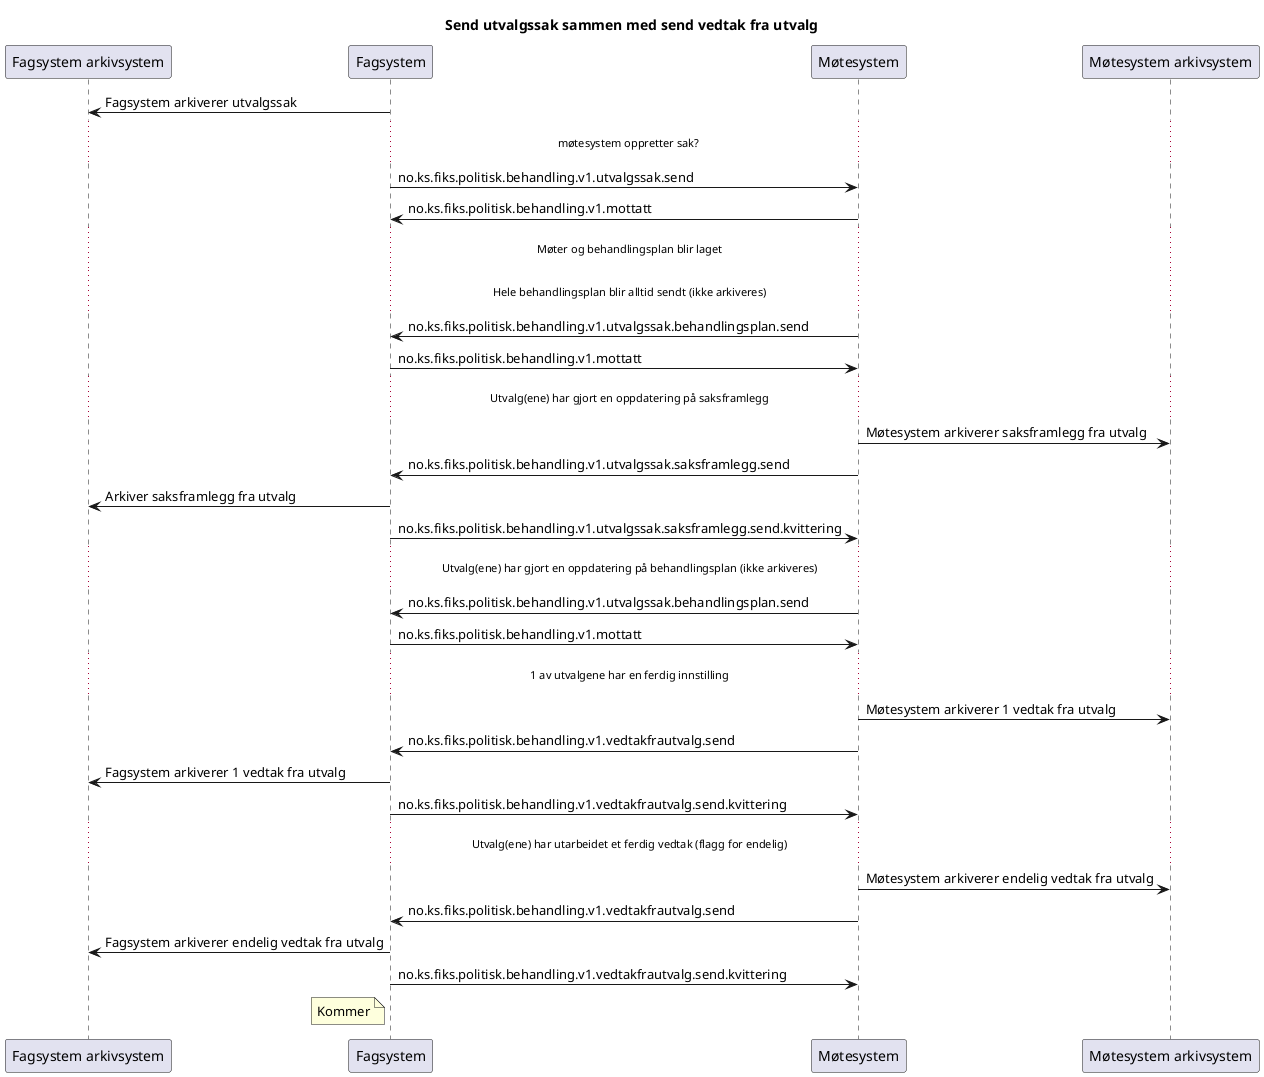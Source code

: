 @startuml
title "Send utvalgssak sammen med send vedtak fra utvalg"


participant Arkivsystem as "Fagsystem arkivsystem"
participant Fagsystem as "Fagsystem"
participant Møtesystem as "Møtesystem"
participant Arkivsystem2 as "Møtesystem arkivsystem"

Fagsystem -> Arkivsystem : Fagsystem arkiverer utvalgssak

...møtesystem oppretter sak? ...

Fagsystem -> Møtesystem : no.ks.fiks.politisk.behandling.v1.utvalgssak.send
Fagsystem <- Møtesystem : no.ks.fiks.politisk.behandling.v1.mottatt

...Møter og behandlingsplan blir laget...
...Hele behandlingsplan blir alltid sendt (ikke arkiveres)...

Fagsystem <- Møtesystem : no.ks.fiks.politisk.behandling.v1.utvalgssak.behandlingsplan.send
Fagsystem -> Møtesystem : no.ks.fiks.politisk.behandling.v1.mottatt


...Utvalg(ene) har gjort en oppdatering på saksframlegg...

Møtesystem -> Arkivsystem2 : Møtesystem arkiverer saksframlegg fra utvalg
Fagsystem <- Møtesystem : no.ks.fiks.politisk.behandling.v1.utvalgssak.saksframlegg.send
Fagsystem -> Arkivsystem : Arkiver saksframlegg fra utvalg
Fagsystem -> Møtesystem : no.ks.fiks.politisk.behandling.v1.utvalgssak.saksframlegg.send.kvittering


...Utvalg(ene) har gjort en oppdatering på behandlingsplan (ikke arkiveres)...

Fagsystem <- Møtesystem : no.ks.fiks.politisk.behandling.v1.utvalgssak.behandlingsplan.send
Fagsystem -> Møtesystem : no.ks.fiks.politisk.behandling.v1.mottatt




...1 av utvalgene har en ferdig innstilling...

Møtesystem -> Arkivsystem2 : Møtesystem arkiverer 1 vedtak fra utvalg
Møtesystem -> Fagsystem : no.ks.fiks.politisk.behandling.v1.vedtakfrautvalg.send
Fagsystem -> Arkivsystem : Fagsystem arkiverer 1 vedtak fra utvalg
Fagsystem -> Møtesystem : no.ks.fiks.politisk.behandling.v1.vedtakfrautvalg.send.kvittering


...Utvalg(ene) har utarbeidet et ferdig vedtak (flagg for endelig)...

Møtesystem -> Arkivsystem2 : Møtesystem arkiverer endelig vedtak fra utvalg
Møtesystem -> Fagsystem : no.ks.fiks.politisk.behandling.v1.vedtakfrautvalg.send
Fagsystem -> Arkivsystem : Fagsystem arkiverer endelig vedtak fra utvalg
Fagsystem -> Møtesystem : no.ks.fiks.politisk.behandling.v1.vedtakfrautvalg.send.kvittering

note left of Fagsystem
Kommer
end note

@enduml